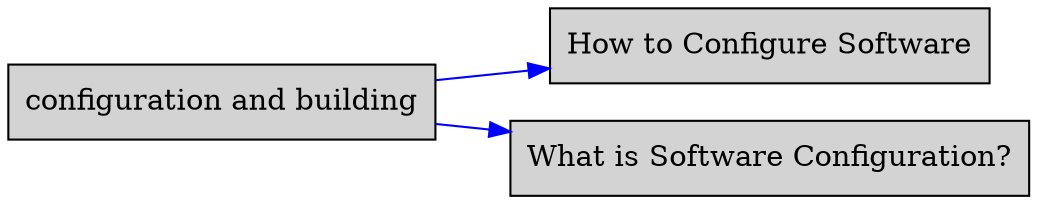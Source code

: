 digraph bettersoftware {
            rankdir = LR;
            ratio = fill;
            node [style=filled];
            node [shape = box];
"configuration and building" ->  "HowToConfigureSw.md" [colorscheme="svg" color="blue"];
"HowToConfigureSw.md" [label="How to Configure Software" URL="http://bss.parallactic.com/resources/how-to-configure-software"];
"configuration and building" ->  "WhatIsSwConfiguration.md" [colorscheme="svg" color="blue"];
"WhatIsSwConfiguration.md" [label="What is Software Configuration?" URL="http://bss.parallactic.com/resources/what-is-software-configuration?"];
}